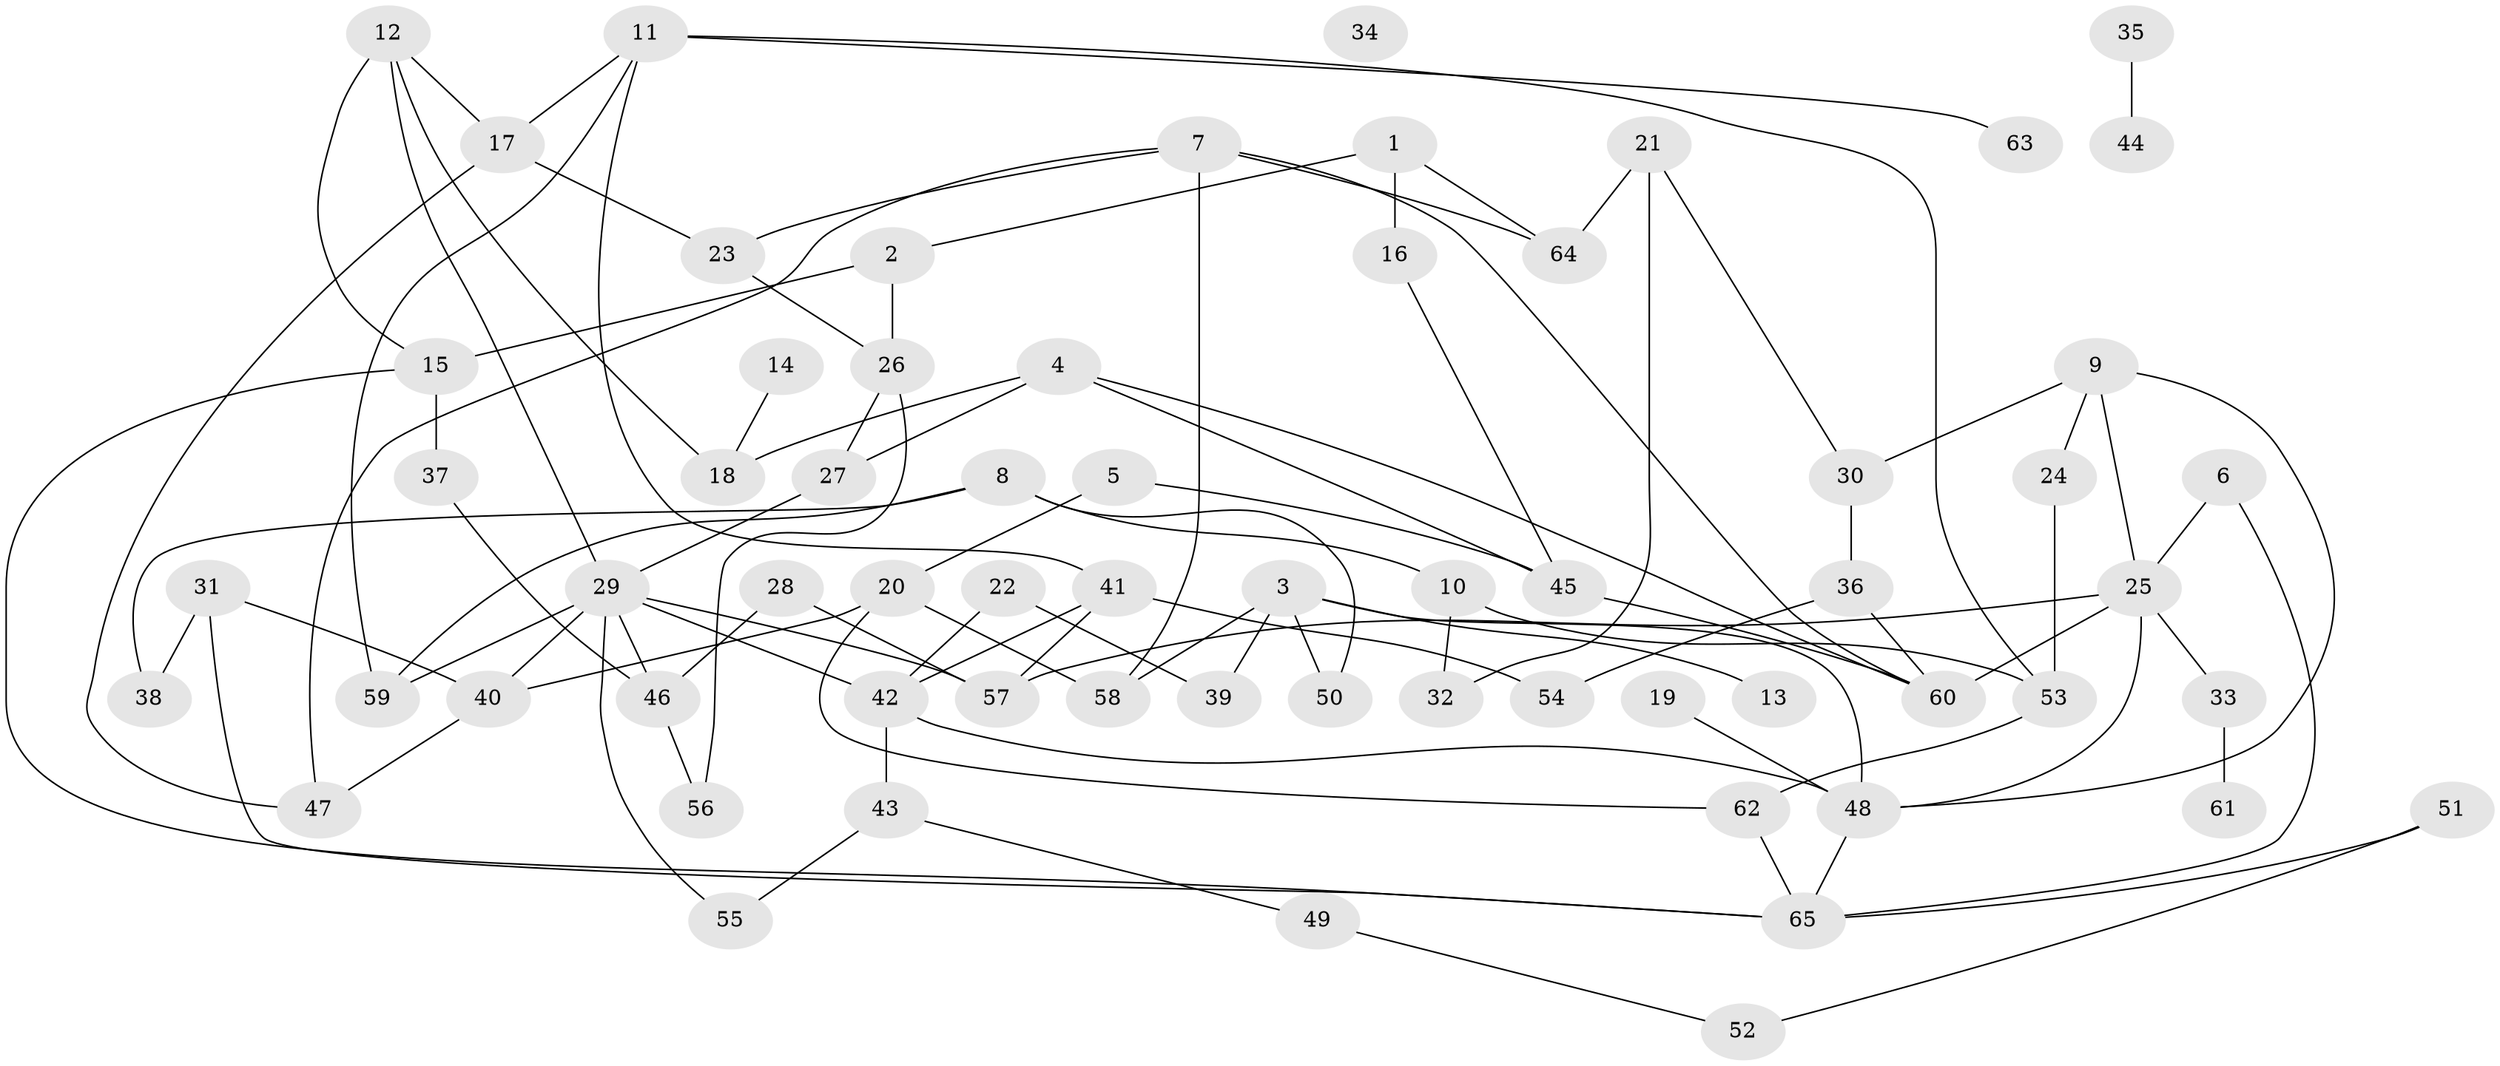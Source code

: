 // Generated by graph-tools (version 1.1) at 2025/12/03/09/25 04:12:53]
// undirected, 65 vertices, 99 edges
graph export_dot {
graph [start="1"]
  node [color=gray90,style=filled];
  1;
  2;
  3;
  4;
  5;
  6;
  7;
  8;
  9;
  10;
  11;
  12;
  13;
  14;
  15;
  16;
  17;
  18;
  19;
  20;
  21;
  22;
  23;
  24;
  25;
  26;
  27;
  28;
  29;
  30;
  31;
  32;
  33;
  34;
  35;
  36;
  37;
  38;
  39;
  40;
  41;
  42;
  43;
  44;
  45;
  46;
  47;
  48;
  49;
  50;
  51;
  52;
  53;
  54;
  55;
  56;
  57;
  58;
  59;
  60;
  61;
  62;
  63;
  64;
  65;
  1 -- 2;
  1 -- 16;
  1 -- 64;
  2 -- 15;
  2 -- 26;
  3 -- 13;
  3 -- 39;
  3 -- 48;
  3 -- 50;
  3 -- 58;
  4 -- 18;
  4 -- 27;
  4 -- 45;
  4 -- 60;
  5 -- 20;
  5 -- 45;
  6 -- 25;
  6 -- 65;
  7 -- 23;
  7 -- 47;
  7 -- 58;
  7 -- 60;
  7 -- 64;
  8 -- 10;
  8 -- 38;
  8 -- 50;
  8 -- 59;
  9 -- 24;
  9 -- 25;
  9 -- 30;
  9 -- 48;
  10 -- 32;
  10 -- 53;
  11 -- 17;
  11 -- 41;
  11 -- 53;
  11 -- 59;
  11 -- 63;
  12 -- 15;
  12 -- 17;
  12 -- 18;
  12 -- 29;
  14 -- 18;
  15 -- 37;
  15 -- 65;
  16 -- 45;
  17 -- 23;
  17 -- 47;
  19 -- 48;
  20 -- 40;
  20 -- 58;
  20 -- 62;
  21 -- 30;
  21 -- 32;
  21 -- 64;
  22 -- 39;
  22 -- 42;
  23 -- 26;
  24 -- 53;
  25 -- 33;
  25 -- 48;
  25 -- 57;
  25 -- 60;
  26 -- 27;
  26 -- 56;
  27 -- 29;
  28 -- 46;
  28 -- 57;
  29 -- 40;
  29 -- 42;
  29 -- 46;
  29 -- 55;
  29 -- 57;
  29 -- 59;
  30 -- 36;
  31 -- 38;
  31 -- 40;
  31 -- 65;
  33 -- 61;
  35 -- 44;
  36 -- 54;
  36 -- 60;
  37 -- 46;
  40 -- 47;
  41 -- 42;
  41 -- 54;
  41 -- 57;
  42 -- 43;
  42 -- 48;
  43 -- 49;
  43 -- 55;
  45 -- 60;
  46 -- 56;
  48 -- 65;
  49 -- 52;
  51 -- 52;
  51 -- 65;
  53 -- 62;
  62 -- 65;
}
